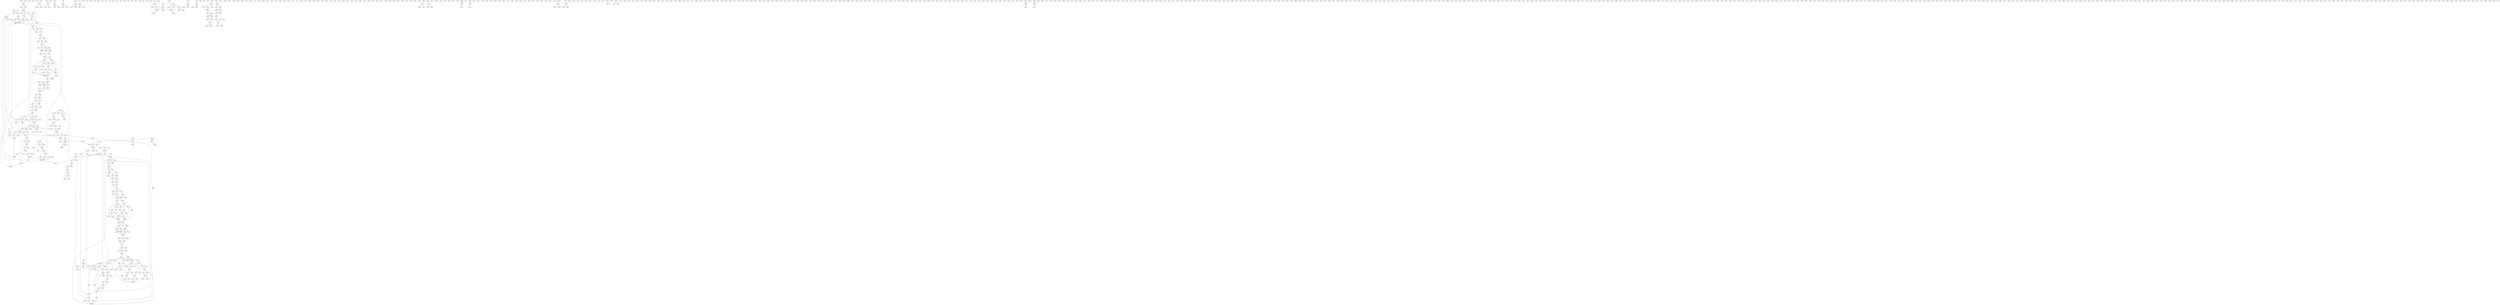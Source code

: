 digraph adj {
graph [k=96]
edge [d=-95]
"4+" [l=52611 C=1423968]
"4-" [l=52611 C=1423968]
"7+" [l=152214 C=4079836]
"7-" [l=152214 C=4079836]
"20+" [l=245 C=38250]
"20-" [l=245 C=38250]
"25+" [l=3557 C=114211]
"25-" [l=3557 C=114211]
"37+" [l=4039 C=108995]
"37-" [l=4039 C=108995]
"44+" [l=134729 C=3419571]
"44-" [l=134729 C=3419571]
"181+" [l=7930 C=124561]
"181-" [l=7930 C=124561]
"192+" [l=10825 C=309746]
"192-" [l=10825 C=309746]
"200+" [l=10591 C=171183]
"200-" [l=10591 C=171183]
"226+" [l=682 C=8556]
"226-" [l=682 C=8556]
"227+" [l=154 C=1430]
"227-" [l=154 C=1430]
"234+" [l=130 C=8925]
"234-" [l=130 C=8925]
"283+" [l=2947 C=39071]
"283-" [l=2947 C=39071]
"309+" [l=39072 C=872764]
"309-" [l=39072 C=872764]
"349+" [l=26274 C=667617]
"349-" [l=26274 C=667617]
"427+" [l=146 C=12579]
"427-" [l=146 C=12579]
"433+" [l=191 C=1051]
"433-" [l=191 C=1051]
"487+" [l=272 C=44904]
"487-" [l=272 C=44904]
"519+" [l=148 C=13515]
"519-" [l=148 C=13515]
"533+" [l=165 C=16019]
"533-" [l=165 C=16019]
"542+" [l=18989 C=312342]
"542-" [l=18989 C=312342]
"553+" [l=127 C=3507]
"553-" [l=127 C=3507]
"560+" [l=7807 C=114559]
"560-" [l=7807 C=114559]
"565+" [l=3926 C=52794]
"565-" [l=3926 C=52794]
"568+" [l=457 C=2567]
"568-" [l=457 C=2567]
"579+" [l=158 C=2702]
"579-" [l=158 C=2702]
"580+" [l=3201 C=81431]
"580-" [l=3201 C=81431]
"607+" [l=154 C=5241]
"607-" [l=154 C=5241]
"626+" [l=141 C=8310]
"626-" [l=141 C=8310]
"629+" [l=235 C=4121]
"629-" [l=235 C=4121]
"643+" [l=252 C=10788]
"643-" [l=252 C=10788]
"668+" [l=10065 C=211930]
"668-" [l=10065 C=211930]
"676+" [l=191 C=16214]
"676-" [l=191 C=16214]
"688+" [l=131 C=7207]
"688-" [l=131 C=7207]
"728+" [l=257 C=6661]
"728-" [l=257 C=6661]
"731+" [l=1505 C=15963]
"731-" [l=1505 C=15963]
"738+" [l=257 C=8657]
"738-" [l=257 C=8657]
"739+" [l=544 C=10782]
"739-" [l=544 C=10782]
"756+" [l=164 C=17595]
"756-" [l=164 C=17595]
"757+" [l=173 C=9534]
"757-" [l=173 C=9534]
"764+" [l=493 C=2140]
"764-" [l=493 C=2140]
"769+" [l=135 C=5878]
"769-" [l=135 C=5878]
"772+" [l=197 C=17237]
"772-" [l=197 C=17237]
"773+" [l=105 C=2550]
"773-" [l=105 C=2550]
"802+" [l=1270 C=9283]
"802-" [l=1270 C=9283]
"808+" [l=628 C=6843]
"808-" [l=628 C=6843]
"809+" [l=192 C=14172]
"809-" [l=192 C=14172]
"816+" [l=231 C=752]
"816-" [l=231 C=752]
"823+" [l=159 C=5378]
"823-" [l=159 C=5378]
"825+" [l=191 C=4124]
"825-" [l=191 C=4124]
"839+" [l=167 C=10286]
"839-" [l=167 C=10286]
"879+" [l=131 C=1708]
"879-" [l=131 C=1708]
"884+" [l=1472 C=37165]
"884-" [l=1472 C=37165]
"888+" [l=154 C=15027]
"888-" [l=154 C=15027]
"904+" [l=241 C=807]
"904-" [l=241 C=807]
"906+" [l=160 C=4596]
"906-" [l=160 C=4596]
"930+" [l=196 C=7438]
"930-" [l=196 C=7438]
"947+" [l=201 C=3050]
"947-" [l=201 C=3050]
"955+" [l=120 C=4262]
"955-" [l=120 C=4262]
"959+" [l=222 C=727]
"959-" [l=222 C=727]
"969+" [l=108 C=1954]
"969-" [l=108 C=1954]
"982+" [l=208 C=4754]
"982-" [l=208 C=4754]
"983+" [l=311 C=1472]
"983-" [l=311 C=1472]
"985+" [l=110 C=3815]
"985-" [l=110 C=3815]
"1015+" [l=123 C=1908]
"1015-" [l=123 C=1908]
"1024+" [l=277 C=1319]
"1024-" [l=277 C=1319]
"1038+" [l=155 C=10120]
"1038-" [l=155 C=10120]
"1050+" [l=125 C=5082]
"1050-" [l=125 C=5082]
"1068+" [l=146 C=2998]
"1068-" [l=146 C=2998]
"1074+" [l=125 C=1869]
"1074-" [l=125 C=1869]
"1082+" [l=478 C=1736]
"1082-" [l=478 C=1736]
"1087+" [l=213 C=4853]
"1087-" [l=213 C=4853]
"1088+" [l=118 C=3607]
"1088-" [l=118 C=3607]
"1094+" [l=191 C=7349]
"1094-" [l=191 C=7349]
"1099+" [l=3409 C=38706]
"1099-" [l=3409 C=38706]
"1105+" [l=266 C=10392]
"1105-" [l=266 C=10392]
"1113+" [l=142 C=4321]
"1113-" [l=142 C=4321]
"1114+" [l=191 C=2463]
"1114-" [l=191 C=2463]
"1122+" [l=318 C=953]
"1122-" [l=318 C=953]
"1145+" [l=259 C=635]
"1145-" [l=259 C=635]
"1153+" [l=129 C=1881]
"1153-" [l=129 C=1881]
"1155+" [l=308 C=1199]
"1155-" [l=308 C=1199]
"1157+" [l=191 C=16062]
"1157-" [l=191 C=16062]
"1166+" [l=218 C=19758]
"1166-" [l=218 C=19758]
"1173+" [l=191 C=4405]
"1173-" [l=191 C=4405]
"1186+" [l=829 C=5814]
"1186-" [l=829 C=5814]
"1194+" [l=979 C=5657]
"1194-" [l=979 C=5657]
"1195+" [l=131 C=8689]
"1195-" [l=131 C=8689]
"1196+" [l=159 C=16310]
"1196-" [l=159 C=16310]
"1198+" [l=104 C=2295]
"1198-" [l=104 C=2295]
"1217+" [l=443 C=2648]
"1217-" [l=443 C=2648]
"1227+" [l=320 C=6574]
"1227-" [l=320 C=6574]
"1237+" [l=191 C=1579]
"1237-" [l=191 C=1579]
"1248+" [l=422 C=1932]
"1248-" [l=422 C=1932]
"1253+" [l=253 C=952]
"1253-" [l=253 C=952]
"1258+" [l=191 C=2705]
"1258-" [l=191 C=2705]
"1281+" [l=235 C=742]
"1281-" [l=235 C=742]
"1284+" [l=1075 C=7101]
"1284-" [l=1075 C=7101]
"1287+" [l=803 C=12676]
"1287-" [l=803 C=12676]
"1298+" [l=108 C=2855]
"1298-" [l=108 C=2855]
"1302+" [l=889 C=5465]
"1302-" [l=889 C=5465]
"1307+" [l=783 C=4666]
"1307-" [l=783 C=4666]
"1311+" [l=191 C=16439]
"1311-" [l=191 C=16439]
"1312+" [l=173 C=2327]
"1312-" [l=173 C=2327]
"1320+" [l=583 C=3946]
"1320-" [l=583 C=3946]
"1332+" [l=107 C=3060]
"1332-" [l=107 C=3060]
"1339+" [l=557 C=3842]
"1339-" [l=557 C=3842]
"1341+" [l=139 C=1700]
"1341-" [l=139 C=1700]
"1342+" [l=191 C=2933]
"1342-" [l=191 C=2933]
"1343+" [l=302 C=8564]
"1343-" [l=302 C=8564]
"1351+" [l=191 C=1101]
"1351-" [l=191 C=1101]
"1376+" [l=210 C=891]
"1376-" [l=210 C=891]
"1390+" [l=108 C=1170]
"1390-" [l=108 C=1170]
"1392+" [l=128 C=5909]
"1392-" [l=128 C=5909]
"1394+" [l=141 C=6853]
"1394-" [l=141 C=6853]
"1410+" [l=191 C=1452]
"1410-" [l=191 C=1452]
"1412+" [l=135 C=1618]
"1412-" [l=135 C=1618]
"1413+" [l=452 C=2417]
"1413-" [l=452 C=2417]
"1415+" [l=239 C=6626]
"1415-" [l=239 C=6626]
"1425+" [l=155 C=4960]
"1425-" [l=155 C=4960]
"1443+" [l=191 C=4243]
"1443-" [l=191 C=4243]
"1450+" [l=191 C=2469]
"1450-" [l=191 C=2469]
"1452+" [l=320 C=3094]
"1452-" [l=320 C=3094]
"1462+" [l=582 C=3481]
"1462-" [l=582 C=3481]
"1466+" [l=318 C=3577]
"1466-" [l=318 C=3577]
"1470+" [l=950 C=6353]
"1470-" [l=950 C=6353]
"1484+" [l=632 C=3071]
"1484-" [l=632 C=3071]
"1495+" [l=658 C=3508]
"1495-" [l=658 C=3508]
"1499+" [l=189 C=2280]
"1499-" [l=189 C=2280]
"1505+" [l=160 C=4596]
"1505-" [l=160 C=4596]
"1517+" [l=196 C=2095]
"1517-" [l=196 C=2095]
"1522+" [l=183 C=3338]
"1522-" [l=183 C=3338]
"1525+" [l=294 C=1623]
"1525-" [l=294 C=1623]
"1545+" [l=191 C=5394]
"1545-" [l=191 C=5394]
"1550+" [l=155 C=3902]
"1550-" [l=155 C=3902]
"1552+" [l=132 C=1964]
"1552-" [l=132 C=1964]
"1555+" [l=168 C=2470]
"1555-" [l=168 C=2470]
"1566+" [l=286 C=1053]
"1566-" [l=286 C=1053]
"1568+" [l=487 C=2627]
"1568-" [l=487 C=2627]
"1569+" [l=181 C=1376]
"1569-" [l=181 C=1376]
"1577+" [l=668 C=2798]
"1577-" [l=668 C=2798]
"1589+" [l=809 C=5942]
"1589-" [l=809 C=5942]
"1595+" [l=164 C=4399]
"1595-" [l=164 C=4399]
"1612+" [l=191 C=2252]
"1612-" [l=191 C=2252]
"1613+" [l=539 C=3046]
"1613-" [l=539 C=3046]
"1626+" [l=186 C=6106]
"1626-" [l=186 C=6106]
"1631+" [l=188 C=665]
"1631-" [l=188 C=665]
"1651+" [l=342 C=1483]
"1651-" [l=342 C=1483]
"1652+" [l=194 C=2527]
"1652-" [l=194 C=2527]
"1655+" [l=362 C=1351]
"1655-" [l=362 C=1351]
"1657+" [l=439 C=2030]
"1657-" [l=439 C=2030]
"1664+" [l=191 C=1863]
"1664-" [l=191 C=1863]
"1672+" [l=240 C=1153]
"1672-" [l=240 C=1153]
"1683+" [l=340 C=1248]
"1683-" [l=340 C=1248]
"1710+" [l=414 C=1344]
"1710-" [l=414 C=1344]
"1726+" [l=476 C=2300]
"1726-" [l=476 C=2300]
"1733+" [l=569 C=3297]
"1733-" [l=569 C=3297]
"1740+" [l=128 C=1920]
"1740-" [l=128 C=1920]
"1742+" [l=460 C=2656]
"1742-" [l=460 C=2656]
"1743+" [l=191 C=2515]
"1743-" [l=191 C=2515]
"1745+" [l=303 C=1869]
"1745-" [l=303 C=1869]
"1753+" [l=520 C=2751]
"1753-" [l=520 C=2751]
"1761+" [l=232 C=748]
"1761-" [l=232 C=748]
"1767+" [l=550 C=3184]
"1767-" [l=550 C=3184]
"1773+" [l=192 C=1410]
"1773-" [l=192 C=1410]
"1774+" [l=127 C=486]
"1774-" [l=127 C=486]
"1796+" [l=193 C=458]
"1796-" [l=193 C=458]
"1801+" [l=277 C=2026]
"1801-" [l=277 C=2026]
"1804+" [l=129 C=768]
"1804-" [l=129 C=768]
"1813+" [l=99 C=382]
"1813-" [l=99 C=382]
"1822+" [l=357 C=2058]
"1822-" [l=357 C=2058]
"1823+" [l=192 C=1803]
"1823-" [l=192 C=1803]
"1835+" [l=562 C=2516]
"1835-" [l=562 C=2516]
"1838+" [l=360 C=1172]
"1838-" [l=360 C=1172]
"1843+" [l=291 C=1089]
"1843-" [l=291 C=1089]
"1847+" [l=642 C=4197]
"1847-" [l=642 C=4197]
"1856+" [l=221 C=652]
"1856-" [l=221 C=652]
"1870+" [l=191 C=1686]
"1870-" [l=191 C=1686]
"1892+" [l=252 C=975]
"1892-" [l=252 C=975]
"1914+" [l=191 C=546]
"1914-" [l=191 C=546]
"1930+" [l=145 C=1099]
"1930-" [l=145 C=1099]
"1931+" [l=325 C=1053]
"1931-" [l=325 C=1053]
"1938+" [l=201 C=425]
"1938-" [l=201 C=425]
"1944+" [l=297 C=1096]
"1944-" [l=297 C=1096]
"1946+" [l=352 C=2415]
"1946-" [l=352 C=2415]
"1959+" [l=144 C=946]
"1959-" [l=144 C=946]
"1964+" [l=230 C=3048]
"1964-" [l=230 C=3048]
"1967+" [l=385 C=1979]
"1967-" [l=385 C=1979]
"1968+" [l=190 C=4000]
"1968-" [l=190 C=4000]
"1982+" [l=235 C=690]
"1982-" [l=235 C=690]
"1983+" [l=200 C=549]
"1983-" [l=200 C=549]
"1994+" [l=359 C=1782]
"1994-" [l=359 C=1782]
"1995+" [l=128 C=602]
"1995-" [l=128 C=602]
"1998+" [l=283 C=1604]
"1998-" [l=283 C=1604]
"2003+" [l=157 C=179]
"2003-" [l=157 C=179]
"2004+" [l=307 C=1362]
"2004-" [l=307 C=1362]
"2032+" [l=203 C=556]
"2032-" [l=203 C=556]
"2033+" [l=286 C=1277]
"2033-" [l=286 C=1277]
"2035+" [l=209 C=458]
"2035-" [l=209 C=458]
"2037+" [l=273 C=1162]
"2037-" [l=273 C=1162]
"2047+" [l=273 C=838]
"2047-" [l=273 C=838]
"2049+" [l=257 C=727]
"2049-" [l=257 C=727]
"2070+" [l=142 C=179]
"2070-" [l=142 C=179]
"2075+" [l=215 C=609]
"2075-" [l=215 C=609]
"2084+" [l=193 C=571]
"2084-" [l=193 C=571]
"2086+" [l=192 C=662]
"2086-" [l=192 C=662]
"2089+" [l=196 C=428]
"2089-" [l=196 C=428]
"2090+" [l=297 C=1513]
"2090-" [l=297 C=1513]
"2093+" [l=245 C=706]
"2093-" [l=245 C=706]
"2095+" [l=215 C=726]
"2095-" [l=215 C=726]
"2100+" [l=211 C=518]
"2100-" [l=211 C=518]
"2111+" [l=279 C=1117]
"2111-" [l=279 C=1117]
"2117+" [l=254 C=608]
"2117-" [l=254 C=608]
"2127+" [l=192 C=194]
"2127-" [l=192 C=194]
"2130+" [l=191 C=3537]
"2130-" [l=191 C=3537]
"2131+" [l=202 C=453]
"2131-" [l=202 C=453]
"2132+" [l=132 C=91]
"2132-" [l=132 C=91]
"2160+" [l=96 C=255]
"2160-" [l=96 C=255]
"2185+" [l=13529 C=240096]
"2185-" [l=13529 C=240096]
"2187+" [l=52603 C=1466553]
"2187-" [l=52603 C=1466553]
"2188+" [l=38104 C=615343]
"2188-" [l=38104 C=615343]
"2189+" [l=44293 C=807568]
"2189-" [l=44293 C=807568]
"2191+" [l=70355 C=2097803]
"2191-" [l=70355 C=2097803]
"2193+" [l=115253 C=1645551]
"2193-" [l=115253 C=1645551]
"2194+" [l=128754 C=1647534]
"2194-" [l=128754 C=1647534]
"2195+" [l=61812 C=1485120]
"2195-" [l=61812 C=1485120]
"2196+" [l=256569 C=5820679]
"2196-" [l=256569 C=5820679]
"2197+" [l=175054 C=4216358]
"2197-" [l=175054 C=4216358]
"2200+" [l=118897 C=2698592]
"2200-" [l=118897 C=2698592]
"2201+" [l=198858 C=4716328]
"2201-" [l=198858 C=4716328]
"2202+" [l=216898 C=4048235]
"2202-" [l=216898 C=4048235]
"2203+" [l=283456 C=5313741]
"2203-" [l=283456 C=5313741]
"2204+" [l=16011 C=411842]
"2204-" [l=16011 C=411842]
"2205+" [l=55831 C=1657925]
"2205-" [l=55831 C=1657925]
"2206+" [l=217233 C=4310377]
"2206-" [l=217233 C=4310377]
"2207+" [l=141495 C=2803320]
"2207-" [l=141495 C=2803320]
"2208+" [l=33495 C=439548]
"2208-" [l=33495 C=439548]
"2210+" [l=64653 C=1413836]
"2210-" [l=64653 C=1413836]
"2211+" [l=9593 C=113841]
"2211-" [l=9593 C=113841]
"2212+" [l=133854 C=2105028]
"2212-" [l=133854 C=2105028]
"2213+" [l=34318 C=522887]
"2213-" [l=34318 C=522887]
"2214+" [l=16805 C=253866]
"2214-" [l=16805 C=253866]
"2215+" [l=42425 C=845325]
"2215-" [l=42425 C=845325]
"2216+" [l=247392 C=5173298]
"2216-" [l=247392 C=5173298]
"2217+" [l=31243 C=477206]
"2217-" [l=31243 C=477206]
"2218+" [l=219115 C=4686666]
"2218-" [l=219115 C=4686666]
"2219+" [l=308569 C=6528201]
"2219-" [l=308569 C=6528201]
"2220+" [l=41307 C=577333]
"2220-" [l=41307 C=577333]
"2221+" [l=14204 C=192128]
"2221-" [l=14204 C=192128]
"2222+" [l=2384 C=20109]
"2222-" [l=2384 C=20109]
"2223+" [l=2679 C=27732]
"2223-" [l=2679 C=27732]
"2224+" [l=22627 C=619197]
"2224-" [l=22627 C=619197]
"2225+" [l=25144 C=615679]
"2225-" [l=25144 C=615679]
"2226+" [l=6754 C=105688]
"2226-" [l=6754 C=105688]
"2227+" [l=38113 C=526907]
"2227-" [l=38113 C=526907]
"2228+" [l=44558 C=642681]
"2228-" [l=44558 C=642681]
"2229+" [l=10669 C=123807]
"2229-" [l=10669 C=123807]
"2230+" [l=28904 C=881772]
"2230-" [l=28904 C=881772]
"2231+" [l=19017 C=260896]
"2231-" [l=19017 C=260896]
"2232+" [l=6355 C=75326]
"2232-" [l=6355 C=75326]
"2233+" [l=9263 C=148324]
"2233-" [l=9263 C=148324]
"2234+" [l=3211 C=28105]
"2234-" [l=3211 C=28105]
"2235+" [l=96409 C=1430818]
"2235-" [l=96409 C=1430818]
"2236+" [l=30065 C=459907]
"2236-" [l=30065 C=459907]
"2237+" [l=38802 C=603891]
"2237-" [l=38802 C=603891]
"2238+" [l=77267 C=1032128]
"2238-" [l=77267 C=1032128]
"2240+" [l=5939 C=42195]
"2240-" [l=5939 C=42195]
"2241+" [l=14494 C=214907]
"2241-" [l=14494 C=214907]
"2242+" [l=2742 C=28841]
"2242-" [l=2742 C=28841]
"2243+" [l=69001 C=963827]
"2243-" [l=69001 C=963827]
"2244+" [l=48152 C=642734]
"2244-" [l=48152 C=642734]
"2246+" [l=2279 C=45224]
"2246-" [l=2279 C=45224]
"2247+" [l=6519 C=88817]
"2247-" [l=6519 C=88817]
"2248+" [l=45025 C=1047205]
"2248-" [l=45025 C=1047205]
"2249+" [l=55262 C=848483]
"2249-" [l=55262 C=848483]
"2250+" [l=93532 C=1485776]
"2250-" [l=93532 C=1485776]
"2251+" [l=30237 C=569213]
"2251-" [l=30237 C=569213]
"2252+" [l=10907 C=192843]
"2252-" [l=10907 C=192843]
"2253+" [l=71562 C=865975]
"2253-" [l=71562 C=865975]
"2254+" [l=161752 C=2537405]
"2254-" [l=161752 C=2537405]
"2255+" [l=24548 C=350912]
"2255-" [l=24548 C=350912]
"2256+" [l=9921 C=98614]
"2256-" [l=9921 C=98614]
"2257+" [l=116531 C=2161339]
"2257-" [l=116531 C=2161339]
"2258+" [l=11285 C=183675]
"2258-" [l=11285 C=183675]
"2259+" [l=139384 C=2095569]
"2259-" [l=139384 C=2095569]
"2261+" [l=57316 C=825716]
"2261-" [l=57316 C=825716]
"2262+" [l=25067 C=518700]
"2262-" [l=25067 C=518700]
"2263+" [l=10807 C=167251]
"2263-" [l=10807 C=167251]
"2264+" [l=7511 C=96767]
"2264-" [l=7511 C=96767]
"2265+" [l=71407 C=1089213]
"2265-" [l=71407 C=1089213]
"2266+" [l=20684 C=267915]
"2266-" [l=20684 C=267915]
"2267+" [l=37920 C=1107206]
"2267-" [l=37920 C=1107206]
"2268+" [l=5248 C=127074]
"2268-" [l=5248 C=127074]
"2269+" [l=47564 C=574152]
"2269-" [l=47564 C=574152]
"2270+" [l=13106 C=157884]
"2270-" [l=13106 C=157884]
"2271+" [l=30807 C=400753]
"2271-" [l=30807 C=400753]
"2272+" [l=51558 C=689891]
"2272-" [l=51558 C=689891]
"2273+" [l=230 C=24887]
"2273-" [l=230 C=24887]
"2274+" [l=28055 C=374397]
"2274-" [l=28055 C=374397]
"2275+" [l=896 C=18271]
"2275-" [l=896 C=18271]
"2276+" [l=177427 C=2752134]
"2276-" [l=177427 C=2752134]
"2277+" [l=104 C=805]
"2277-" [l=104 C=805]
"2278+" [l=103580 C=1547021]
"2278-" [l=103580 C=1547021]
"2279+" [l=24826 C=349179]
"2279-" [l=24826 C=349179]
"2281+" [l=1233 C=5949]
"2281-" [l=1233 C=5949]
"2282+" [l=23674 C=351388]
"2282-" [l=23674 C=351388]
"2283+" [l=3562 C=49556]
"2283-" [l=3562 C=49556]
"2284+" [l=3829 C=34938]
"2284-" [l=3829 C=34938]
"2285+" [l=52502 C=686002]
"2285-" [l=52502 C=686002]
"2287+" [l=107001 C=1554800]
"2287-" [l=107001 C=1554800]
"2288+" [l=11401 C=126078]
"2288-" [l=11401 C=126078]
"2289+" [l=47719 C=696566]
"2289-" [l=47719 C=696566]
"2290+" [l=1015 C=5215]
"2290-" [l=1015 C=5215]
"2291+" [l=10181 C=129575]
"2291-" [l=10181 C=129575]
"2292+" [l=309595 C=4388102]
"2292-" [l=309595 C=4388102]
"2293+" [l=3751 C=33989]
"2293-" [l=3751 C=33989]
"2294+" [l=3825 C=33643]
"2294-" [l=3825 C=33643]
"2295+" [l=1214 C=5788]
"2295-" [l=1214 C=5788]
"2296+" [l=1360 C=10333]
"2296-" [l=1360 C=10333]
"2297+" [l=15602 C=245918]
"2297-" [l=15602 C=245918]
"2298+" [l=11148 C=144323]
"2298-" [l=11148 C=144323]
"2299+" [l=20749 C=309110]
"2299-" [l=20749 C=309110]
"2300+" [l=194 C=19271]
"2300-" [l=194 C=19271]
"2301+" [l=5200 C=71212]
"2301-" [l=5200 C=71212]
"2302+" [l=3906 C=46894]
"2302-" [l=3906 C=46894]
"2303+" [l=2487 C=14711]
"2303-" [l=2487 C=14711]
"2304+" [l=195 C=22119]
"2304-" [l=195 C=22119]
"2305+" [l=478 C=2146]
"2305-" [l=478 C=2146]
"2306+" [l=5783 C=51023]
"2306-" [l=5783 C=51023]
"2307+" [l=1155 C=7313]
"2307-" [l=1155 C=7313]
"2308+" [l=166 C=17999]
"2308-" [l=166 C=17999]
"2309+" [l=21325 C=220947]
"2309-" [l=21325 C=220947]
"2310+" [l=2104 C=15759]
"2310-" [l=2104 C=15759]
"2311+" [l=613 C=2654]
"2311-" [l=613 C=2654]
"2313+" [l=1050 C=6417]
"2313-" [l=1050 C=6417]
"2314+" [l=209 C=20877]
"2314-" [l=209 C=20877]
"2315+" [l=18721 C=252475]
"2315-" [l=18721 C=252475]
"2316+" [l=1820 C=9359]
"2316-" [l=1820 C=9359]
"2317+" [l=4317 C=35628]
"2317-" [l=4317 C=35628]
"2318+" [l=2461 C=17242]
"2318-" [l=2461 C=17242]
"2322+" [l=588 C=10391]
"2322-" [l=588 C=10391]
"2323+" [l=7511 C=72005]
"2323-" [l=7511 C=72005]
"2324+" [l=4683 C=37751]
"2324-" [l=4683 C=37751]
"2325+" [l=119825 C=1592982]
"2325-" [l=119825 C=1592982]
"2326+" [l=748 C=3952]
"2326-" [l=748 C=3952]
"2327+" [l=738 C=18634]
"2327-" [l=738 C=18634]
"2328+" [l=143 C=11825]
"2328-" [l=143 C=11825]
"2329+" [l=825 C=3681]
"2329-" [l=825 C=3681]
"2331+" [l=2908 C=39268]
"2331-" [l=2908 C=39268]
"2332+" [l=20511 C=256963]
"2332-" [l=20511 C=256963]
"2333+" [l=13585 C=203009]
"2333-" [l=13585 C=203009]
"2334+" [l=8209 C=116355]
"2334-" [l=8209 C=116355]
"2335+" [l=2262 C=23465]
"2335-" [l=2262 C=23465]
"2336+" [l=25121 C=307489]
"2336-" [l=25121 C=307489]
"2337+" [l=1130 C=7326]
"2337-" [l=1130 C=7326]
"2338+" [l=3783 C=41438]
"2338-" [l=3783 C=41438]
"2339+" [l=3676 C=53318]
"2339-" [l=3676 C=53318]
"2340+" [l=2181 C=13122]
"2340-" [l=2181 C=13122]
"2341+" [l=2839 C=30378]
"2341-" [l=2839 C=30378]
"2342+" [l=932 C=11592]
"2342-" [l=932 C=11592]
"2343+" [l=2700 C=15893]
"2343-" [l=2700 C=15893]
"2344+" [l=188 C=15503]
"2344-" [l=188 C=15503]
"2345+" [l=1922 C=37169]
"2345-" [l=1922 C=37169]
"2346+" [l=264 C=9738]
"2346-" [l=264 C=9738]
"2347+" [l=6433 C=67740]
"2347-" [l=6433 C=67740]
"2349+" [l=759 C=4044]
"2349-" [l=759 C=4044]
"2350+" [l=3968 C=31946]
"2350-" [l=3968 C=31946]
"2351+" [l=2379 C=23878]
"2351-" [l=2379 C=23878]
"2352+" [l=2248 C=11789]
"2352-" [l=2248 C=11789]
"2353+" [l=738 C=9216]
"2353-" [l=738 C=9216]
"2354+" [l=3323 C=22694]
"2354-" [l=3323 C=22694]
"2355+" [l=593 C=3658]
"2355-" [l=593 C=3658]
"2356+" [l=308 C=3951]
"2356-" [l=308 C=3951]
"2357+" [l=11603 C=114622]
"2357-" [l=11603 C=114622]
"2358+" [l=712 C=3819]
"2358-" [l=712 C=3819]
"2359+" [l=131 C=5415]
"2359-" [l=131 C=5415]
"2360+" [l=2659 C=24557]
"2360-" [l=2659 C=24557]
"2361+" [l=1041 C=6207]
"2361-" [l=1041 C=6207]
"2363+" [l=866 C=4757]
"2363-" [l=866 C=4757]
"2364+" [l=41284 C=641610]
"2364-" [l=41284 C=641610]
"2366+" [l=196 C=21259]
"2366-" [l=196 C=21259]
"2367+" [l=1326 C=11311]
"2367-" [l=1326 C=11311]
"2368+" [l=2324 C=14397]
"2368-" [l=2324 C=14397]
"2369+" [l=6511 C=49807]
"2369-" [l=6511 C=49807]
"2370+" [l=1195 C=6287]
"2370-" [l=1195 C=6287]
"2372+" [l=1650 C=9093]
"2372-" [l=1650 C=9093]
"2374+" [l=1111 C=32010]
"2374-" [l=1111 C=32010]
"2375+" [l=3685 C=45731]
"2375-" [l=3685 C=45731]
"2376+" [l=932 C=21079]
"2376-" [l=932 C=21079]
"2377+" [l=29104 C=450627]
"2377-" [l=29104 C=450627]
"2378+" [l=34055 C=417616]
"2378-" [l=34055 C=417616]
"2379+" [l=874 C=5358]
"2379-" [l=874 C=5358]
"2380+" [l=32206 C=411316]
"2380-" [l=32206 C=411316]
"2382+" [l=9156 C=109790]
"2382-" [l=9156 C=109790]
"2383+" [l=12141 C=135723]
"2383-" [l=12141 C=135723]
"2384+" [l=22135 C=220475]
"2384-" [l=22135 C=220475]
"2385+" [l=556 C=2554]
"2385-" [l=556 C=2554]
"2386+" [l=1829 C=12432]
"2386-" [l=1829 C=12432]
"2387+" [l=2512 C=18247]
"2387-" [l=2512 C=18247]
"2388+" [l=1230 C=7668]
"2388-" [l=1230 C=7668]
"2389+" [l=1461 C=8657]
"2389-" [l=1461 C=8657]
"2390+" [l=243 C=7242]
"2390-" [l=243 C=7242]
"2391+" [l=74154 C=1102022]
"2391-" [l=74154 C=1102022]
"2392+" [l=9841 C=98004]
"2392-" [l=9841 C=98004]
"2393+" [l=2901 C=25447]
"2393-" [l=2901 C=25447]
"2394+" [l=113 C=3568]
"2394-" [l=113 C=3568]
"2395+" [l=924 C=5449]
"2395-" [l=924 C=5449]
"2396+" [l=1791 C=13618]
"2396-" [l=1791 C=13618]
"2397+" [l=4654 C=40445]
"2397-" [l=4654 C=40445]
"2398+" [l=46998 C=573383]
"2398-" [l=46998 C=573383]
"2399+" [l=1194 C=6450]
"2399-" [l=1194 C=6450]
"2400+" [l=1038 C=5494]
"2400-" [l=1038 C=5494]
"2401+" [l=53890 C=646080]
"2401-" [l=53890 C=646080]
"2402+" [l=590 C=9359]
"2402-" [l=590 C=9359]
"2403+" [l=843 C=4508]
"2403-" [l=843 C=4508]
"2405+" [l=21859 C=244874]
"2405-" [l=21859 C=244874]
"2407+" [l=214 C=8548]
"2407-" [l=214 C=8548]
"2408+" [l=1130 C=7051]
"2408-" [l=1130 C=7051]
"2409+" [l=1109 C=8004]
"2409-" [l=1109 C=8004]
"2410+" [l=1437 C=7760]
"2410-" [l=1437 C=7760]
"2412+" [l=802 C=8315]
"2412-" [l=802 C=8315]
"2413+" [l=899 C=5366]
"2413-" [l=899 C=5366]
"2414+" [l=2156 C=13166]
"2414-" [l=2156 C=13166]
"2415+" [l=905 C=6558]
"2415-" [l=905 C=6558]
"2416+" [l=961 C=3866]
"2416-" [l=961 C=3866]
"2417+" [l=201 C=5664]
"2417-" [l=201 C=5664]
"2418+" [l=229 C=5911]
"2418-" [l=229 C=5911]
"2419+" [l=950 C=4579]
"2419-" [l=950 C=4579]
"2420+" [l=1033 C=6329]
"2420-" [l=1033 C=6329]
"2421+" [l=272 C=4209]
"2421-" [l=272 C=4209]
"2422+" [l=821 C=6457]
"2422-" [l=821 C=6457]
"2423+" [l=549 C=2729]
"2423-" [l=549 C=2729]
"2425+" [l=1306 C=7460]
"2425-" [l=1306 C=7460]
"2426+" [l=1364 C=9453]
"2426-" [l=1364 C=9453]
"2427+" [l=1130 C=9136]
"2427-" [l=1130 C=9136]
"2428+" [l=561 C=3062]
"2428-" [l=561 C=3062]
"2429+" [l=602 C=2305]
"2429-" [l=602 C=2305]
"2431+" [l=864 C=7244]
"2431-" [l=864 C=7244]
"2432+" [l=2995 C=22382]
"2432-" [l=2995 C=22382]
"2433+" [l=716 C=4300]
"2433-" [l=716 C=4300]
"2434+" [l=867 C=4743]
"2434-" [l=867 C=4743]
"2435+" [l=1214 C=8740]
"2435-" [l=1214 C=8740]
"2436+" [l=404 C=1429]
"2436-" [l=404 C=1429]
"2437+" [l=36795 C=467128]
"2437-" [l=36795 C=467128]
"2438+" [l=567 C=3671]
"2438-" [l=567 C=3671]
"2439+" [l=9526 C=100817]
"2439-" [l=9526 C=100817]
"2440+" [l=795 C=4346]
"2440-" [l=795 C=4346]
"2441+" [l=762 C=3696]
"2441-" [l=762 C=3696]
"2443+" [l=4476 C=36951]
"2443-" [l=4476 C=36951]
"2444+" [l=412 C=1328]
"2444-" [l=412 C=1328]
"2445+" [l=442 C=2230]
"2445-" [l=442 C=2230]
"2446+" [l=644 C=3731]
"2446-" [l=644 C=3731]
"2447+" [l=578 C=2831]
"2447-" [l=578 C=2831]
"2448+" [l=844 C=5562]
"2448-" [l=844 C=5562]
"2452+" [l=402 C=2054]
"2452-" [l=402 C=2054]
"2453+" [l=1567 C=9521]
"2453-" [l=1567 C=9521]
"2454+" [l=924 C=3896]
"2454-" [l=924 C=3896]
"2455+" [l=2414 C=17346]
"2455-" [l=2414 C=17346]
"2457+" [l=1375 C=7212]
"2457-" [l=1375 C=7212]
"2459+" [l=685 C=4981]
"2459-" [l=685 C=4981]
"2460+" [l=970 C=4866]
"2460-" [l=970 C=4866]
"2461+" [l=483 C=1564]
"2461-" [l=483 C=1564]
"2462+" [l=1664 C=10023]
"2462-" [l=1664 C=10023]
"2463+" [l=698 C=3282]
"2463-" [l=698 C=3282]
"2464+" [l=3480 C=27076]
"2464-" [l=3480 C=27076]
"2465+" [l=1506 C=8821]
"2465-" [l=1506 C=8821]
"2466+" [l=566 C=3101]
"2466-" [l=566 C=3101]
"2467+" [l=652 C=4023]
"2467-" [l=652 C=4023]
"2468+" [l=760 C=3221]
"2468-" [l=760 C=3221]
"2469+" [l=1220 C=6319]
"2469-" [l=1220 C=6319]
"2470+" [l=2768 C=20095]
"2470-" [l=2768 C=20095]
"2471+" [l=181 C=2573]
"2471-" [l=181 C=2573]
"2472+" [l=1323 C=10187]
"2472-" [l=1323 C=10187]
"2473+" [l=819 C=3853]
"2473-" [l=819 C=3853]
"2474+" [l=1389 C=7026]
"2474-" [l=1389 C=7026]
"2475+" [l=795 C=4159]
"2475-" [l=795 C=4159]
"2476+" [l=527 C=3287]
"2476-" [l=527 C=3287]
"2477+" [l=846 C=4180]
"2477-" [l=846 C=4180]
"2478+" [l=1075 C=5080]
"2478-" [l=1075 C=5080]
"2479+" [l=1630 C=8762]
"2479-" [l=1630 C=8762]
"2480+" [l=625 C=3551]
"2480-" [l=625 C=3551]
"2481+" [l=575 C=2576]
"2481-" [l=575 C=2576]
"2482+" [l=767 C=4101]
"2482-" [l=767 C=4101]
"2483+" [l=537 C=2608]
"2483-" [l=537 C=2608]
"2484+" [l=563 C=2364]
"2484-" [l=563 C=2364]
"2485+" [l=634 C=3449]
"2485-" [l=634 C=3449]
"2486+" [l=509 C=3041]
"2486-" [l=509 C=3041]
"2487+" [l=1027 C=5744]
"2487-" [l=1027 C=5744]
"2488+" [l=622 C=2544]
"2488-" [l=622 C=2544]
"2490+" [l=1183 C=7443]
"2490-" [l=1183 C=7443]
"2491+" [l=426 C=2164]
"2491-" [l=426 C=2164]
"2492+" [l=1235 C=6850]
"2492-" [l=1235 C=6850]
"2493+" [l=635 C=2844]
"2493-" [l=635 C=2844]
"2494+" [l=525 C=2042]
"2494-" [l=525 C=2042]
"2495+" [l=3935 C=24508]
"2495-" [l=3935 C=24508]
"2496+" [l=596 C=3229]
"2496-" [l=596 C=3229]
"2497+" [l=544 C=2036]
"2497-" [l=544 C=2036]
"2498+" [l=386 C=1458]
"2498-" [l=386 C=1458]
"2499+" [l=590 C=2698]
"2499-" [l=590 C=2698]
"2500+" [l=350 C=1311]
"2500-" [l=350 C=1311]
"2501+" [l=307 C=983]
"2501-" [l=307 C=983]
"2502+" [l=151 C=362]
"2502-" [l=151 C=362]
"2503+" [l=515 C=1546]
"2503-" [l=515 C=1546]
"2513+" [l=19793 C=584017]
"2513-" [l=19793 C=584017]
"2514+" [l=2544 C=57130]
"2514-" [l=2544 C=57130]
"2518+" [l=214 C=12404]
"2518-" [l=214 C=12404]
"2519+" [l=217 C=7650]
"2519-" [l=217 C=7650]
"2520+" [l=267 C=9153]
"2520-" [l=267 C=9153]
"2521+" [l=113 C=4482]
"2521-" [l=113 C=4482]
"2522+" [l=729 C=7596]
"2522-" [l=729 C=7596]
"2523+" [l=137 C=6971]
"2523-" [l=137 C=6971]
"2524+" [l=324 C=7943]
"2524-" [l=324 C=7943]
"2525+" [l=1904 C=446544]
"2525-" [l=1904 C=446544]
"2526+" [l=160649 C=3061653]
"2526-" [l=160649 C=3061653]
"2527+" [l=1973 C=33307]
"2527-" [l=1973 C=33307]
"2528+" [l=429 C=75510]
"2528-" [l=429 C=75510]
"2529+" [l=788 C=8083]
"2529-" [l=788 C=8083]
"2530+" [l=2677 C=76763]
"2530-" [l=2677 C=76763]
"2531+" [l=1344 C=19950]
"2531-" [l=1344 C=19950]
"2532+" [l=538 C=5454]
"2532-" [l=538 C=5454]
"2533+" [l=896 C=20327]
"2533-" [l=896 C=20327]
"2534+" [l=401 C=7451]
"2534-" [l=401 C=7451]
"2535+" [l=1691 C=32412]
"2535-" [l=1691 C=32412]
"2536+" [l=422692 C=11321129]
"2536-" [l=422692 C=11321129]
"2537+" [l=184665 C=3445768]
"2537-" [l=184665 C=3445768]
"2538+" [l=243439 C=3219056]
"2538-" [l=243439 C=3219056]
"4+" -> "2197-"
"4+" -> "2514-"
"4-" -> "1196+" [d=-46]
"7+" -> "1074-"
"20+" -> "1612+"
"20+" -> "1094+" [d=-49]
"20+" -> "985+" [d=-49]
"20-" -> "825-"
"20-" -> "1550-" [d=-74]
"20-" -> "626-" [d=-60]
"20-" -> "1173+" [d=-60]
"25+" -> "1522+"
"25-" -> "1740-"
"37+" -> "579-"
"37-" -> "728-"
"44+" -> "1930-"
"181-" -> "1595-" [d=-85]
"192+" -> "1740+"
"192-" -> "1153-"
"226+" -> "227+"
"227+" -> "2287+"
"227+" -> "2335+"
"227-" -> "226-"
"227-" -> "2412+"
"234+" -> "2525+"
"234-" -> "1287-"
"234-" -> "1466+" [d=-86]
"234-" -> "2204-" [d=-72]
"234-" -> "1545-" [d=-66]
"234-" -> "823+" [d=-34]
"234-" -> "2268+" [d=-42]
"234-" -> "2346+" [d=-42]
"234-" -> "738+" [d=-34]
"234-" -> "1626+" [d=-34]
"283-" -> "2531+"
"309-" -> "1930+" [d=-94]
"349+" -> "2533+"
"427+" -> "888+" [d=-81]
"427-" -> "1114-" [d=-94]
"427-" -> "769+" [d=-50]
"427-" -> "2524+" [d=-74]
"427-" -> "1068-" [d=-49]
"427-" -> "1450+" [d=-49]
"433+" -> "1198-" [d=-44]
"433-" -> "1412-"
"487+" -> "533+"
"487+" -> "1088-"
"487-" -> "1195-"
"487-" -> "1341+"
"519+" -> "1332+"
"519+" -> "1298-"
"519-" -> "2273+"
"519-" -> "1157-" [d=-81]
"519-" -> "1258+" [d=-81]
"533+" -> "1612-"
"533+" -> "985-" [d=-60]
"533-" -> "487-"
"542-" -> "1087-"
"553+" -> "2374-"
"553+" -> "2191-" [d=-74]
"553+" -> "2230+" [d=-74]
"553-" -> "2277-"
"553-" -> "2524-"
"579+" -> "37-"
"579+" -> "580+"
"579-" -> "2224-"
"579-" -> "2225-"
"580+" -> "728-"
"580-" -> "579-"
"607+" -> "2249+"
"607+" -> "2356+" [d=-59]
"607+" -> "947+" [d=-24]
"607+" -> "2421+" [d=-24]
"607-" -> "1196+" [d=-53]
"626+" -> "20+" [d=-60]
"626-" -> "1038+" [d=-59]
"626-" -> "1425-" [d=-59]
"626-" -> "2308+" [d=-45]
"629+" -> "2521+" [d=-76]
"629-" -> "1332-" [d=-46]
"643+" -> "1743+"
"643+" -> "1823+"
"643-" -> "1392-"
"668+" -> "2533-"
"668-" -> "2533+"
"676+" -> "1195+"
"676-" -> "2525-" [d=-87]
"688+" -> "1341-" [d=-43]
"688+" -> "1195+" [d=-35]
"688-" -> "2525-" [d=-87]
"728+" -> "37+"
"728+" -> "580-"
"728-" -> "2204+"
"728-" -> "2268-"
"738+" -> "2359-"
"738-" -> "234+" [d=-34]
"739+" -> "1499-"
"739-" -> "1050+" [d=-68]
"756+" -> "2300+"
"756+" -> "1801-" [d=-69]
"756+" -> "839-" [d=-68]
"756-" -> "2314+"
"756-" -> "2344-"
"757+" -> "1450-"
"757+" -> "1068+" [d=-50]
"757+" -> "1114+" [d=-50]
"757-" -> "1552-"
"757-" -> "2277+" [d=-74]
"769+" -> "1198-" [d=-44]
"769-" -> "1412-" [d=-39]
"769-" -> "427+" [d=-50]
"769-" -> "906+" [d=-50]
"772+" -> "773+"
"772-" -> "2314-"
"772-" -> "2344+" [d=-74]
"773+" -> "2132-"
"773+" -> "1237+" [d=-63]
"773+" -> "809+" [d=-56]
"773+" -> "969-" [d=-56]
"773-" -> "772-"
"773-" -> "1166+"
"809+" -> "2502-"
"809+" -> "2003+" [d=-81]
"809+" -> "2528-" [d=-81]
"809-" -> "773-" [d=-56]
"823+" -> "1050-"
"823-" -> "1664+"
"823-" -> "234+" [d=-34]
"825+" -> "20+"
"825-" -> "2308+" [d=-60]
"839+" -> "1870+"
"839+" -> "756-" [d=-68]
"839-" -> "2328-"
"839-" -> "2407-"
"879+" -> "2246+"
"879+" -> "2526-"
"879-" -> "2246-"
"879-" -> "2537+"
"888+" -> "1311-"
"888+" -> "955-"
"888-" -> "906-"
"888-" -> "427-" [d=-81]
"888-" -> "1412+" [d=-81]
"906+" -> "888+"
"906-" -> "2418-"
"906-" -> "769+" [d=-50]
"930+" -> "1332-" [d=-41]
"930-" -> "1394-"
"947+" -> "1050+" [d=-61]
"947-" -> "607-" [d=-24]
"955+" -> "888-"
"955-" -> "2407+"
"955-" -> "1801+" [d=-85]
"955-" -> "2328+" [d=-24]
"959+" -> "1959-"
"959-" -> "2532-"
"969+" -> "773-" [d=-56]
"969-" -> "1773-"
"969-" -> "2394+" [d=-19]
"982+" -> "2203+"
"982+" -> "2262+"
"982-" -> "2251+"
"982-" -> "2262-"
"985+" -> "533-" [d=-60]
"985+" -> "1088+" [d=-14]
"985-" -> "20-" [d=-49]
"1015+" -> "2215+"
"1015+" -> "2437+"
"1015-" -> "2207+"
"1015-" -> "2332+"
"1038+" -> "2273-"
"1038-" -> "626+" [d=-59]
"1038-" -> "1550+" [d=-59]
"1050+" -> "823-"
"1050+" -> "1545+"
"1050-" -> "2523-"
"1050-" -> "739+" [d=-68]
"1050-" -> "2221+" [d=-68]
"1050-" -> "947-" [d=-61]
"1050-" -> "2322-" [d=-51]
"1050-" -> "2402+" [d=-51]
"1068+" -> "427+" [d=-49]
"1068-" -> "1198-" [d=-55]
"1068-" -> "757-" [d=-50]
"1074+" -> "7-"
"1074+" -> "2275-"
"1074-" -> "2187-"
"1074-" -> "2275+"
"1087+" -> "542+"
"1087+" -> "1964-"
"1087-" -> "1964+"
"1087-" -> "2212-"
"1088+" -> "487-"
"1088-" -> "1094-"
"1088-" -> "985-" [d=-14]
"1094+" -> "1088+"
"1094-" -> "20-" [d=-49]
"1105+" -> "2201+"
"1105+" -> "2248+"
"1105-" -> "2224+"
"1105-" -> "2225+"
"1113+" -> "1332-" [d=-94]
"1113-" -> "2417-"
"1113-" -> "1443+" [d=-91]
"1113-" -> "1392+" [d=-47]
"1114+" -> "427+" [d=-94]
"1114-" -> "757-" [d=-50]
"1153+" -> "192+"
"1153+" -> "2263-"
"1153-" -> "2226-"
"1153-" -> "2230-"
"1157+" -> "519+" [d=-81]
"1157-" -> "2308-"
"1166+" -> "2344+"
"1166-" -> "773+"
"1173+" -> "2308+"
"1173-" -> "20+" [d=-60]
"1195+" -> "487+"
"1195-" -> "676-"
"1195-" -> "688-" [d=-35]
"1196+" -> "1198+" [d=-90]
"1196-" -> "1552-" [d=-90]
"1196-" -> "1595+" [d=-68]
"1196-" -> "2210+" [d=-69]
"1196-" -> "2277+" [d=-69]
"1196-" -> "607+" [d=-53]
"1196-" -> "4+" [d=-46]
"1196-" -> "2226+" [d=-46]
"1198+" -> "2418+" [d=-92]
"1198+" -> "1068+" [d=-55]
"1198+" -> "433-" [d=-44]
"1198+" -> "769-" [d=-44]
"1198-" -> "1410-"
"1198-" -> "1196-" [d=-90]
"1198-" -> "2299-" [d=-90]
"1227+" -> "2342+"
"1227+" -> "2376-"
"1227-" -> "2534-"
"1237+" -> "2394+"
"1237-" -> "773-" [d=-63]
"1258+" -> "2308-"
"1258-" -> "519+" [d=-81]
"1287+" -> "234+"
"1287-" -> "1312-"
"1298+" -> "519-"
"1298+" -> "2070+"
"1298-" -> "2518-" [d=-89]
"1298-" -> "2519+" [d=-89]
"1298-" -> "2520+" [d=-43]
"1298-" -> "1390+" [d=-12]
"1311+" -> "888-"
"1311-" -> "2328+"
"1312+" -> "1287+"
"1312+" -> "2522+"
"1312-" -> "2243-"
"1312-" -> "2292+"
"1332+" -> "1390+" [d=-11]
"1332+" -> "1113-" [d=-94]
"1332+" -> "629+" [d=-46]
"1332+" -> "930-" [d=-41]
"1332+" -> "2390-" [d=-41]
"1332-" -> "519-"
"1332-" -> "2070+"
"1341+" -> "1342+"
"1341+" -> "688-" [d=-43]
"1341-" -> "487+"
"1342+" -> "2525-"
"1342-" -> "1341-"
"1343+" -> "1505-"
"1343-" -> "1392-"
"1351+" -> "1959+"
"1351-" -> "2532+" [d=-90]
"1390+" -> "1392+"
"1390-" -> "1332-" [d=-11]
"1390-" -> "1298+" [d=-12]
"1392+" -> "643+"
"1392+" -> "1343+"
"1392-" -> "1390-"
"1392-" -> "1113+" [d=-47]
"1394+" -> "930+"
"1394+" -> "2417+"
"1394-" -> "2521+" [d=-26]
"1410+" -> "1198+"
"1410-" -> "1595+"
"1412+" -> "433+"
"1412+" -> "769+" [d=-39]
"1412-" -> "888+" [d=-81]
"1415+" -> "2191+"
"1415+" -> "2341+"
"1415-" -> "2331+"
"1415-" -> "2536-"
"1425+" -> "626+" [d=-59]
"1425+" -> "1550+" [d=-59]
"1425-" -> "2273-"
"1443+" -> "2521+" [d=-36]
"1443-" -> "1113+" [d=-91]
"1450+" -> "757-"
"1450-" -> "427+" [d=-49]
"1452+" -> "2534-"
"1452-" -> "2342+"
"1452-" -> "2376-"
"1466+" -> "2523-"
"1466-" -> "234+" [d=-86]
"1499+" -> "739-"
"1499+" -> "1652+"
"1499-" -> "2356-"
"1499-" -> "2421-"
"1505+" -> "1343-"
"1505+" -> "2518+" [d=-64]
"1505-" -> "2366-"
"1517+" -> "2264+"
"1517+" -> "2317-"
"1517-" -> "2382-"
"1517-" -> "2393+"
"1522+" -> "2237+"
"1522+" -> "2267+"
"1522-" -> "25-"
"1522-" -> "2283+"
"1545+" -> "234+" [d=-66]
"1545-" -> "1050-"
"1550+" -> "20+" [d=-74]
"1550-" -> "1038+" [d=-59]
"1550-" -> "1425-" [d=-59]
"1550-" -> "2308+" [d=-45]
"1552+" -> "757+"
"1552+" -> "1196+" [d=-90]
"1552-" -> "2196-"
"1552-" -> "2513-"
"1555+" -> "2269+"
"1555+" -> "2537-"
"1555-" -> "2202+"
"1555-" -> "2238+"
"1569+" -> "1774+"
"1569-" -> "1774-"
"1595+" -> "2231-"
"1595+" -> "181+" [d=-85]
"1595+" -> "2235-" [d=-85]
"1595-" -> "1410+"
"1595-" -> "1196+" [d=-68]
"1612+" -> "533-"
"1612-" -> "20-"
"1626+" -> "2267-"
"1626+" -> "1813-" [d=-63]
"1626-" -> "234+" [d=-34]
"1631+" -> "2160+" [d=-92]
"1631-" -> "2195-"
"1652+" -> "2471+"
"1652-" -> "1499-"
"1664+" -> "2525+"
"1664-" -> "823+"
"1726+" -> "2529-"
"1740+" -> "25+"
"1740+" -> "2283-"
"1740-" -> "192-"
"1740-" -> "2263+"
"1743+" -> "2521+" [d=-94]
"1743-" -> "643-"
"1745+" -> "2532-"
"1745-" -> "1959-"
"1767+" -> "2037-"
"1773+" -> "969+"
"1773-" -> "2528-" [d=-94]
"1774+" -> "1569+"
"1774+" -> "2258-"
"1774-" -> "1569-"
"1774-" -> "2377+"
"1801+" -> "756-" [d=-69]
"1801-" -> "955+" [d=-85]
"1804+" -> "2185+"
"1804+" -> "2526+"
"1804-" -> "2252-"
"1804-" -> "2527+" [d=-30]
"1813+" -> "2359+"
"1813+" -> "1626-" [d=-63]
"1813-" -> "2187+"
"1813-" -> "2374+"
"1823+" -> "2521+"
"1823-" -> "643-"
"1870+" -> "2344-"
"1870-" -> "839-"
"1914+" -> "2532+" [d=-90]
"1914-" -> "1959+"
"1930+" -> "44-"
"1930+" -> "2206+" [d=-61]
"1930+" -> "2210-" [d=-61]
"1930-" -> "2219-"
"1930-" -> "309+" [d=-94]
"1930-" -> "2195+" [d=-94]
"1959+" -> "959-"
"1959+" -> "1745+"
"1959-" -> "1351-"
"1959-" -> "1914+"
"1964+" -> "1087-"
"1964-" -> "1087+"
"1968+" -> "2160+" [d=-92]
"1968-" -> "2130-"
"1968-" -> "2160-"
"1994+" -> "1995+"
"1994-" -> "1995-"
"1995+" -> "1994+"
"1995+" -> "2305-"
"1995-" -> "1994-"
"1995-" -> "2532+" [d=-59]
"2003-" -> "2394-" [d=-91]
"2003-" -> "809-" [d=-81]
"2037+" -> "1767-"
"2037+" -> "2409-"
"2070-" -> "1298-"
"2070-" -> "1332+"
"2127-" -> "2206-"
"2130+" -> "1968+"
"2130+" -> "2130+"
"2130-" -> "2130-"
"2130-" -> "2160-"
"2132+" -> "773-"
"2160+" -> "1968+"
"2160+" -> "2130+"
"2160+" -> "2160+"
"2160-" -> "2160-"
"2160-" -> "1631-" [d=-92]
"2160-" -> "1968-" [d=-92]
"2185+" -> "2527-"
"2185-" -> "1804-"
"2187+" -> "1074+"
"2187-" -> "1813+"
"2191+" -> "553-" [d=-74]
"2191-" -> "1415-"
"2195+" -> "1631+"
"2195+" -> "2536+"
"2195-" -> "1930+" [d=-94]
"2196+" -> "1552+"
"2197+" -> "4-"
"2197+" -> "2218-"
"2197-" -> "2533-"
"2201-" -> "1105-"
"2202+" -> "2206-"
"2202-" -> "1555+"
"2203-" -> "982-"
"2204+" -> "234+" [d=-72]
"2204-" -> "728+"
"2205+" -> "2277-"
"2205-" -> "2359+" [d=-78]
"2206+" -> "2127+"
"2206+" -> "2202-"
"2206-" -> "1930-" [d=-61]
"2207-" -> "1015+"
"2210+" -> "1930-" [d=-61]
"2210-" -> "1196+" [d=-69]
"2212+" -> "1087+"
"2214+" -> "2523+" [d=-93]
"2215+" -> "2534+"
"2215-" -> "1015-"
"2216+" -> "2530+"
"2218+" -> "2197-"
"2218+" -> "2514-"
"2219+" -> "1930+"
"2221-" -> "1050+" [d=-68]
"2223+" -> "2534+"
"2224+" -> "579+"
"2224-" -> "1105+"
"2225+" -> "579+"
"2225-" -> "1105+"
"2226+" -> "1153+"
"2226-" -> "1196+" [d=-46]
"2230+" -> "1153+"
"2230-" -> "553-" [d=-74]
"2231+" -> "1595-"
"2233+" -> "2535+"
"2233-" -> "2535-"
"2235+" -> "1595-" [d=-85]
"2237+" -> "2523+" [d=-75]
"2237-" -> "1522-"
"2238-" -> "1555+"
"2243+" -> "1312+"
"2246+" -> "879+"
"2246-" -> "879-"
"2248-" -> "1105-"
"2249+" -> "2523+"
"2249-" -> "607-"
"2250-" -> "2535-"
"2251-" -> "982+"
"2252+" -> "1804+"
"2252-" -> "2527+"
"2257+" -> "2527-"
"2258+" -> "1774-"
"2262+" -> "982+"
"2262-" -> "982-"
"2263+" -> "1153-"
"2263-" -> "1740+"
"2264-" -> "1517-"
"2266+" -> "2531+"
"2266-" -> "2531-"
"2267+" -> "1626-"
"2267-" -> "1522-"
"2268+" -> "728+"
"2268-" -> "234+" [d=-42]
"2269-" -> "1555-"
"2271-" -> "2531-"
"2273+" -> "1038-"
"2273+" -> "1425+"
"2273-" -> "519+"
"2275+" -> "1074-"
"2275-" -> "1074+"
"2276+" -> "2535+"
"2277+" -> "553+"
"2277+" -> "2205-"
"2277-" -> "757+" [d=-74]
"2277-" -> "1196+" [d=-69]
"2283+" -> "1740-"
"2283-" -> "1522+"
"2287-" -> "227-"
"2292-" -> "1312+"
"2297-" -> "2523+" [d=-75]
"2299+" -> "1198+" [d=-90]
"2300+" -> "2328-"
"2300-" -> "756-"
"2304+" -> "2521-"
"2304-" -> "2528+"
"2305+" -> "1995-"
"2308+" -> "1157+"
"2308+" -> "1258-"
"2308-" -> "1173-"
"2308-" -> "626+" [d=-45]
"2308-" -> "825+" [d=-60]
"2308-" -> "1550+" [d=-45]
"2314+" -> "772+"
"2314-" -> "756+"
"2317+" -> "1517-"
"2322+" -> "1050+" [d=-51]
"2322-" -> "2471-"
"2323-" -> "2529+"
"2327+" -> "2530-"
"2327-" -> "2342-"
"2327-" -> "2376+"
"2328+" -> "839+"
"2328+" -> "2300-"
"2328-" -> "1311+"
"2328-" -> "955+" [d=-24]
"2331-" -> "1415+"
"2332-" -> "1015+"
"2335-" -> "227-"
"2341-" -> "1415-"
"2342+" -> "2327+"
"2342+" -> "2353+"
"2342-" -> "1227-"
"2342-" -> "1452+"
"2344+" -> "756+"
"2344+" -> "1870-"
"2344-" -> "1166-"
"2344-" -> "772+" [d=-74]
"2346+" -> "2359-"
"2346-" -> "234+" [d=-42]
"2353+" -> "2530-"
"2353-" -> "2342-"
"2353-" -> "2376+"
"2356+" -> "1499+"
"2356-" -> "607-" [d=-59]
"2359+" -> "738-"
"2359+" -> "2346-"
"2359-" -> "1813-"
"2359-" -> "2513+"
"2359-" -> "2205+" [d=-78]
"2359-" -> "2514+" [d=-78]
"2366+" -> "1505+"
"2366+" -> "2520-"
"2366+" -> "2521-"
"2366-" -> "2528+"
"2374+" -> "553-"
"2374-" -> "1813+"
"2376+" -> "1227-"
"2376+" -> "1452+"
"2376-" -> "2327+"
"2376-" -> "2353+"
"2377-" -> "1774+"
"2382+" -> "1517+"
"2388+" -> "2529-"
"2390+" -> "1332-" [d=-41]
"2390-" -> "2521+" [d=-26]
"2393-" -> "1517+"
"2394+" -> "2003+" [d=-91]
"2394+" -> "2528-" [d=-91]
"2394-" -> "1237-"
"2394-" -> "969+" [d=-19]
"2402+" -> "2471-"
"2402-" -> "1050+" [d=-51]
"2407+" -> "839+"
"2407-" -> "955+"
"2409+" -> "2037-"
"2412-" -> "227+"
"2417+" -> "1113+"
"2417-" -> "1394-"
"2418+" -> "906+"
"2418-" -> "1198-" [d=-92]
"2421+" -> "1499+"
"2421-" -> "607-" [d=-24]
"2431+" -> "2530+"
"2437-" -> "1015-"
"2471+" -> "2322+"
"2471+" -> "2402-"
"2471-" -> "1652-"
"2471-" -> "2522-"
"2496-" -> "2529+"
"2502+" -> "809-"
"2513+" -> "1552+"
"2513-" -> "2359+"
"2514+" -> "4-"
"2514+" -> "2218-"
"2514-" -> "2359+" [d=-78]
"2518+" -> "1298+" [d=-89]
"2518-" -> "1505-" [d=-64]
"2518-" -> "2521+" [d=-17]
"2519+" -> "2521+" [d=-17]
"2519-" -> "1298+" [d=-89]
"2520+" -> "2366-"
"2520-" -> "1298+" [d=-43]
"2521+" -> "2304-"
"2521+" -> "2366-"
"2521-" -> "1823-"
"2521-" -> "1743-" [d=-94]
"2521-" -> "629-" [d=-76]
"2521-" -> "1443-" [d=-36]
"2521-" -> "1394+" [d=-26]
"2521-" -> "2390+" [d=-26]
"2521-" -> "2518+" [d=-17]
"2521-" -> "2519-" [d=-17]
"2522+" -> "2471+"
"2522-" -> "1312-"
"2523+" -> "1050+"
"2523+" -> "1466-"
"2523-" -> "2249-"
"2523-" -> "2214-" [d=-93]
"2523-" -> "2237-" [d=-75]
"2523-" -> "2297+" [d=-75]
"2524+" -> "553+"
"2524-" -> "427+" [d=-74]
"2525+" -> "1342-"
"2525+" -> "676+" [d=-87]
"2525+" -> "688+" [d=-87]
"2525-" -> "234-"
"2525-" -> "1664-"
"2526+" -> "879-"
"2526-" -> "1804-"
"2527+" -> "2185-"
"2527+" -> "2257-"
"2527-" -> "2252+"
"2527-" -> "1804+" [d=-30]
"2528+" -> "1773+" [d=-94]
"2528+" -> "2394-" [d=-91]
"2528+" -> "809-" [d=-81]
"2528-" -> "2304+"
"2528-" -> "2366+"
"2529+" -> "1726-"
"2529+" -> "2388-"
"2529-" -> "2323+"
"2529-" -> "2496+"
"2530+" -> "2327-"
"2530+" -> "2353-"
"2530-" -> "2216-"
"2530-" -> "2431-"
"2531+" -> "2266+"
"2531+" -> "2271+"
"2531-" -> "283+"
"2531-" -> "2266-"
"2532+" -> "959+"
"2532+" -> "1745-"
"2532-" -> "1995+" [d=-59]
"2532-" -> "1351+" [d=-90]
"2532-" -> "1914-" [d=-90]
"2533+" -> "668-"
"2533+" -> "2197+"
"2533-" -> "349-"
"2533-" -> "668+"
"2534+" -> "1227+"
"2534+" -> "1452-"
"2534-" -> "2215-"
"2534-" -> "2223-"
"2535+" -> "2233+"
"2535+" -> "2250+"
"2535-" -> "2233-"
"2535-" -> "2276-"
"2536+" -> "1415+"
"2536-" -> "2195-"
"2537+" -> "1555-"
"2537-" -> "879+"
}
